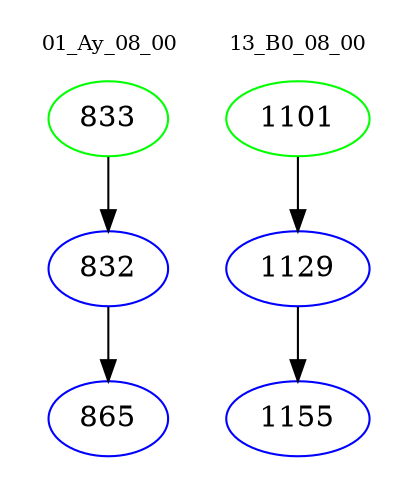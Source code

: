 digraph{
subgraph cluster_0 {
color = white
label = "01_Ay_08_00";
fontsize=10;
T0_833 [label="833", color="green"]
T0_833 -> T0_832 [color="black"]
T0_832 [label="832", color="blue"]
T0_832 -> T0_865 [color="black"]
T0_865 [label="865", color="blue"]
}
subgraph cluster_1 {
color = white
label = "13_B0_08_00";
fontsize=10;
T1_1101 [label="1101", color="green"]
T1_1101 -> T1_1129 [color="black"]
T1_1129 [label="1129", color="blue"]
T1_1129 -> T1_1155 [color="black"]
T1_1155 [label="1155", color="blue"]
}
}
